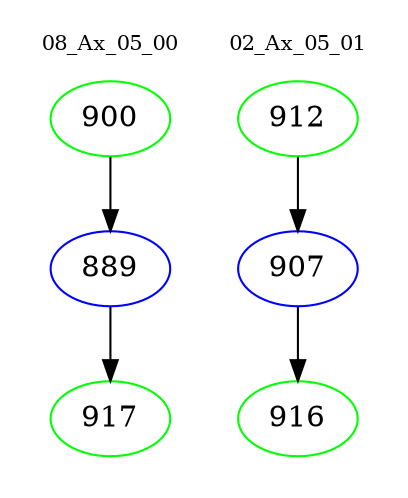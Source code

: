 digraph{
subgraph cluster_0 {
color = white
label = "08_Ax_05_00";
fontsize=10;
T0_900 [label="900", color="green"]
T0_900 -> T0_889 [color="black"]
T0_889 [label="889", color="blue"]
T0_889 -> T0_917 [color="black"]
T0_917 [label="917", color="green"]
}
subgraph cluster_1 {
color = white
label = "02_Ax_05_01";
fontsize=10;
T1_912 [label="912", color="green"]
T1_912 -> T1_907 [color="black"]
T1_907 [label="907", color="blue"]
T1_907 -> T1_916 [color="black"]
T1_916 [label="916", color="green"]
}
}
